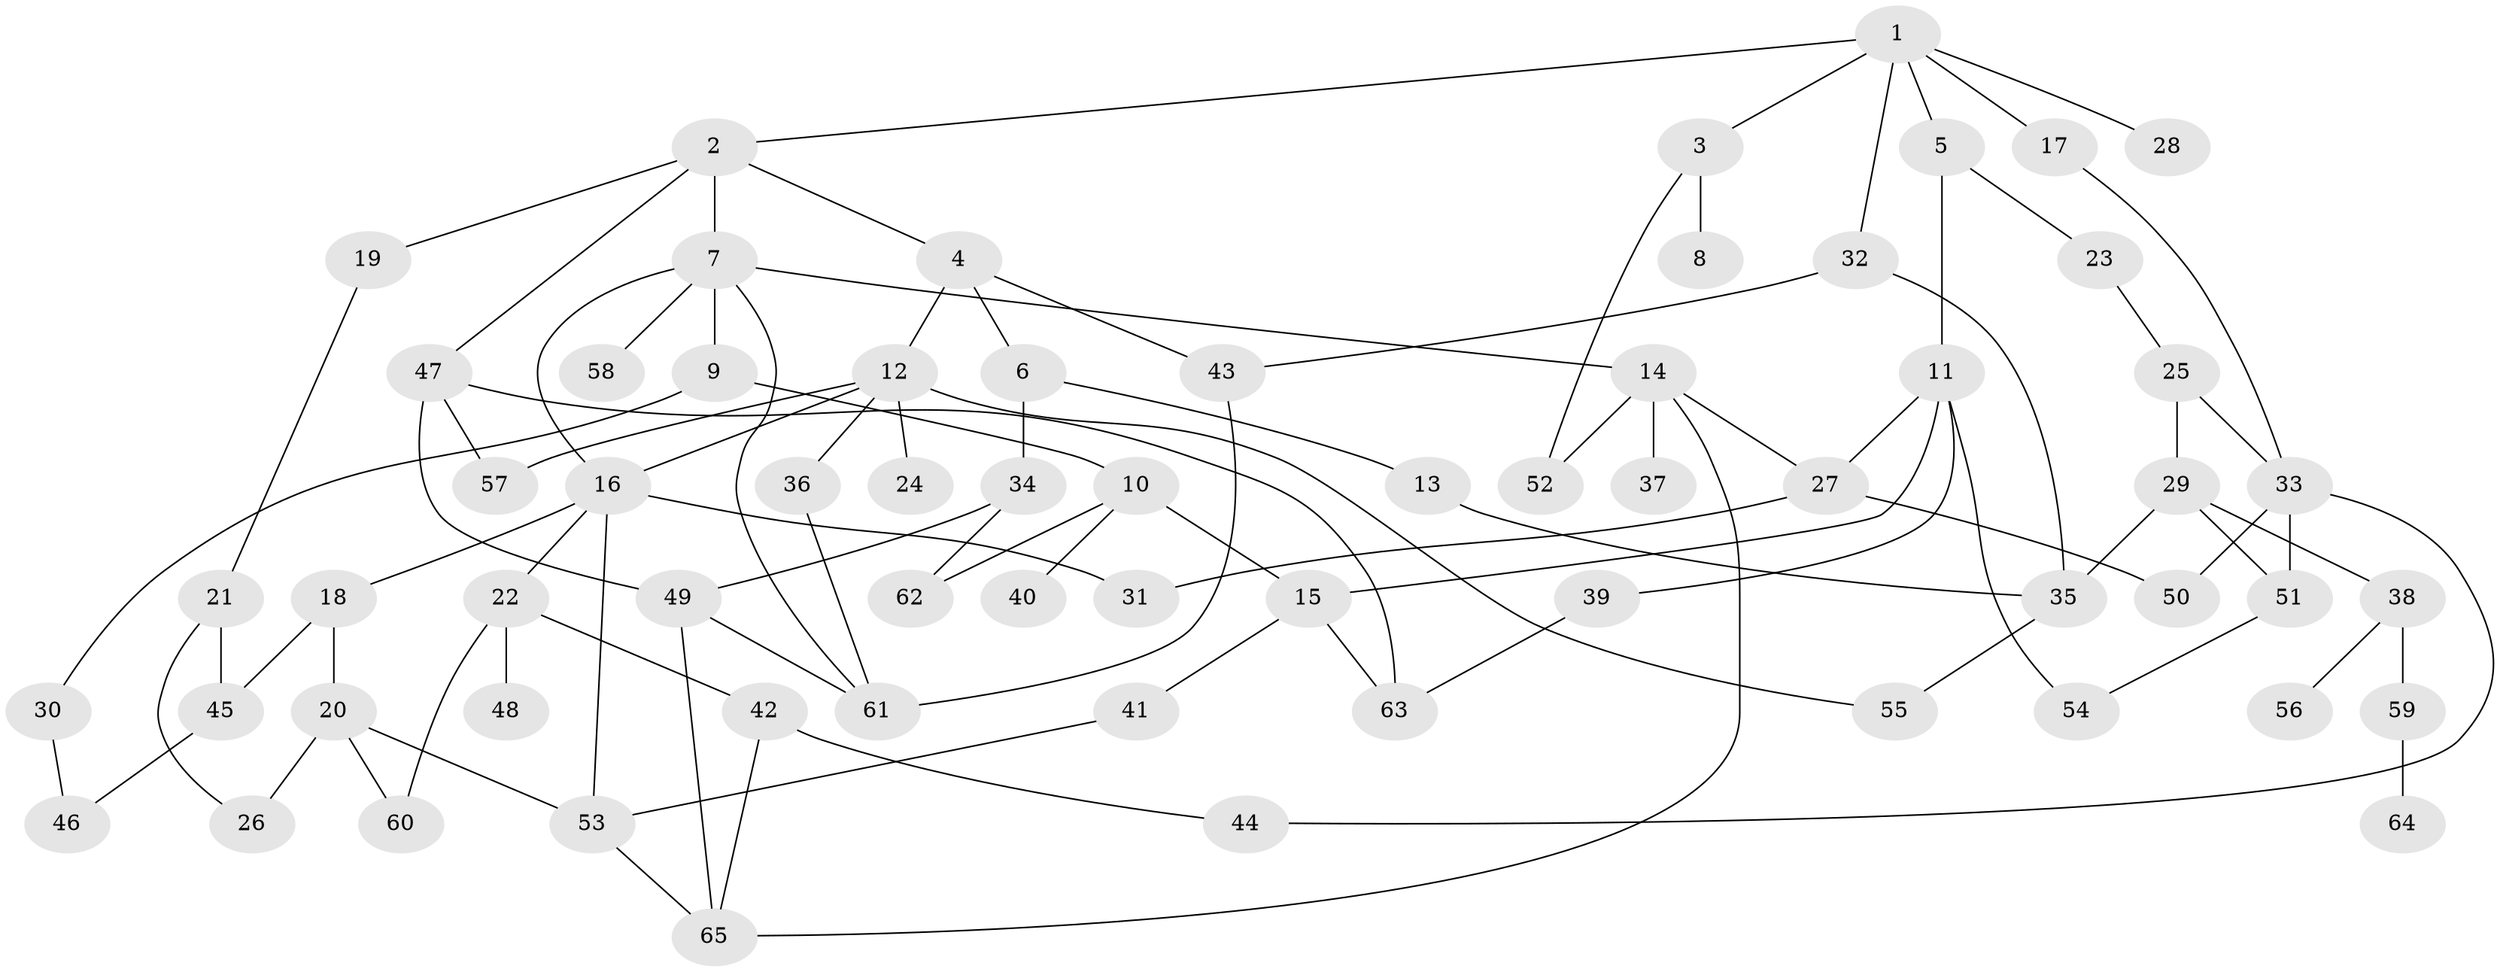 // Generated by graph-tools (version 1.1) at 2025/01/03/09/25 03:01:03]
// undirected, 65 vertices, 95 edges
graph export_dot {
graph [start="1"]
  node [color=gray90,style=filled];
  1;
  2;
  3;
  4;
  5;
  6;
  7;
  8;
  9;
  10;
  11;
  12;
  13;
  14;
  15;
  16;
  17;
  18;
  19;
  20;
  21;
  22;
  23;
  24;
  25;
  26;
  27;
  28;
  29;
  30;
  31;
  32;
  33;
  34;
  35;
  36;
  37;
  38;
  39;
  40;
  41;
  42;
  43;
  44;
  45;
  46;
  47;
  48;
  49;
  50;
  51;
  52;
  53;
  54;
  55;
  56;
  57;
  58;
  59;
  60;
  61;
  62;
  63;
  64;
  65;
  1 -- 2;
  1 -- 3;
  1 -- 5;
  1 -- 17;
  1 -- 28;
  1 -- 32;
  2 -- 4;
  2 -- 7;
  2 -- 19;
  2 -- 47;
  3 -- 8;
  3 -- 52;
  4 -- 6;
  4 -- 12;
  4 -- 43;
  5 -- 11;
  5 -- 23;
  6 -- 13;
  6 -- 34;
  7 -- 9;
  7 -- 14;
  7 -- 16;
  7 -- 58;
  7 -- 61;
  9 -- 10;
  9 -- 30;
  10 -- 15;
  10 -- 40;
  10 -- 62;
  11 -- 39;
  11 -- 54;
  11 -- 27;
  11 -- 15;
  12 -- 24;
  12 -- 36;
  12 -- 55;
  12 -- 57;
  12 -- 16;
  13 -- 35;
  14 -- 27;
  14 -- 37;
  14 -- 65;
  14 -- 52;
  15 -- 41;
  15 -- 63;
  16 -- 18;
  16 -- 22;
  16 -- 53;
  16 -- 31;
  17 -- 33;
  18 -- 20;
  18 -- 45;
  19 -- 21;
  20 -- 26;
  20 -- 60;
  20 -- 53;
  21 -- 45;
  21 -- 26;
  22 -- 42;
  22 -- 48;
  22 -- 60;
  23 -- 25;
  25 -- 29;
  25 -- 33;
  27 -- 31;
  27 -- 50;
  29 -- 38;
  29 -- 51;
  29 -- 35;
  30 -- 46;
  32 -- 35;
  32 -- 43;
  33 -- 44;
  33 -- 51;
  33 -- 50;
  34 -- 49;
  34 -- 62;
  35 -- 55;
  36 -- 61;
  38 -- 56;
  38 -- 59;
  39 -- 63;
  41 -- 53;
  42 -- 65;
  42 -- 44;
  43 -- 61;
  45 -- 46;
  47 -- 63;
  47 -- 57;
  47 -- 49;
  49 -- 65;
  49 -- 61;
  51 -- 54;
  53 -- 65;
  59 -- 64;
}
